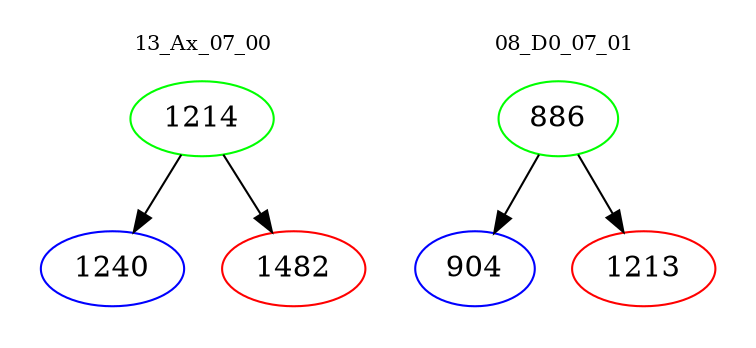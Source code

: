 digraph{
subgraph cluster_0 {
color = white
label = "13_Ax_07_00";
fontsize=10;
T0_1214 [label="1214", color="green"]
T0_1214 -> T0_1240 [color="black"]
T0_1240 [label="1240", color="blue"]
T0_1214 -> T0_1482 [color="black"]
T0_1482 [label="1482", color="red"]
}
subgraph cluster_1 {
color = white
label = "08_D0_07_01";
fontsize=10;
T1_886 [label="886", color="green"]
T1_886 -> T1_904 [color="black"]
T1_904 [label="904", color="blue"]
T1_886 -> T1_1213 [color="black"]
T1_1213 [label="1213", color="red"]
}
}

